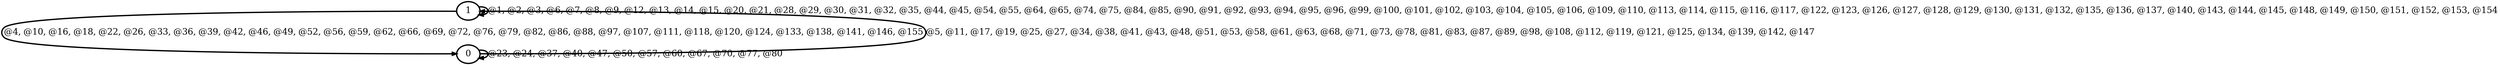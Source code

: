 digraph G {
        node [style=rounded, penwidth=3, fontsize=20, shape=oval];
        "1" -> "1" [label="@1, @2, @3, @6, @7, @8, @9, @12, @13, @14, @15, @20, @21, @28, @29, @30, @31, @32, @35, @44, @45, @54, @55, @64, @65, @74, @75, @84, @85, @90, @91, @92, @93, @94, @95, @96, @99, @100, @101, @102, @103, @104, @105, @106, @109, @110, @113, @114, @115, @116, @117, @122, @123, @126, @127, @128, @129, @130, @131, @132, @135, @136, @137, @140, @143, @144, @145, @148, @149, @150, @151, @152, @153, @154", color=black,arrowsize=1,style=bold,penwidth=3,fontsize=20];
"1" -> "0" [label="@4, @10, @16, @18, @22, @26, @33, @36, @39, @42, @46, @49, @52, @56, @59, @62, @66, @69, @72, @76, @79, @82, @86, @88, @97, @107, @111, @118, @120, @124, @133, @138, @141, @146, @155", color=black,arrowsize=1,style=bold,penwidth=3,fontsize=20];
"0" -> "1" [label="@5, @11, @17, @19, @25, @27, @34, @38, @41, @43, @48, @51, @53, @58, @61, @63, @68, @71, @73, @78, @81, @83, @87, @89, @98, @108, @112, @119, @121, @125, @134, @139, @142, @147", color=black,arrowsize=1,style=bold,penwidth=3,fontsize=20];
"0" -> "0" [label="@23, @24, @37, @40, @47, @50, @57, @60, @67, @70, @77, @80", color=black,arrowsize=1,style=bold,penwidth=3,fontsize=20];
}
